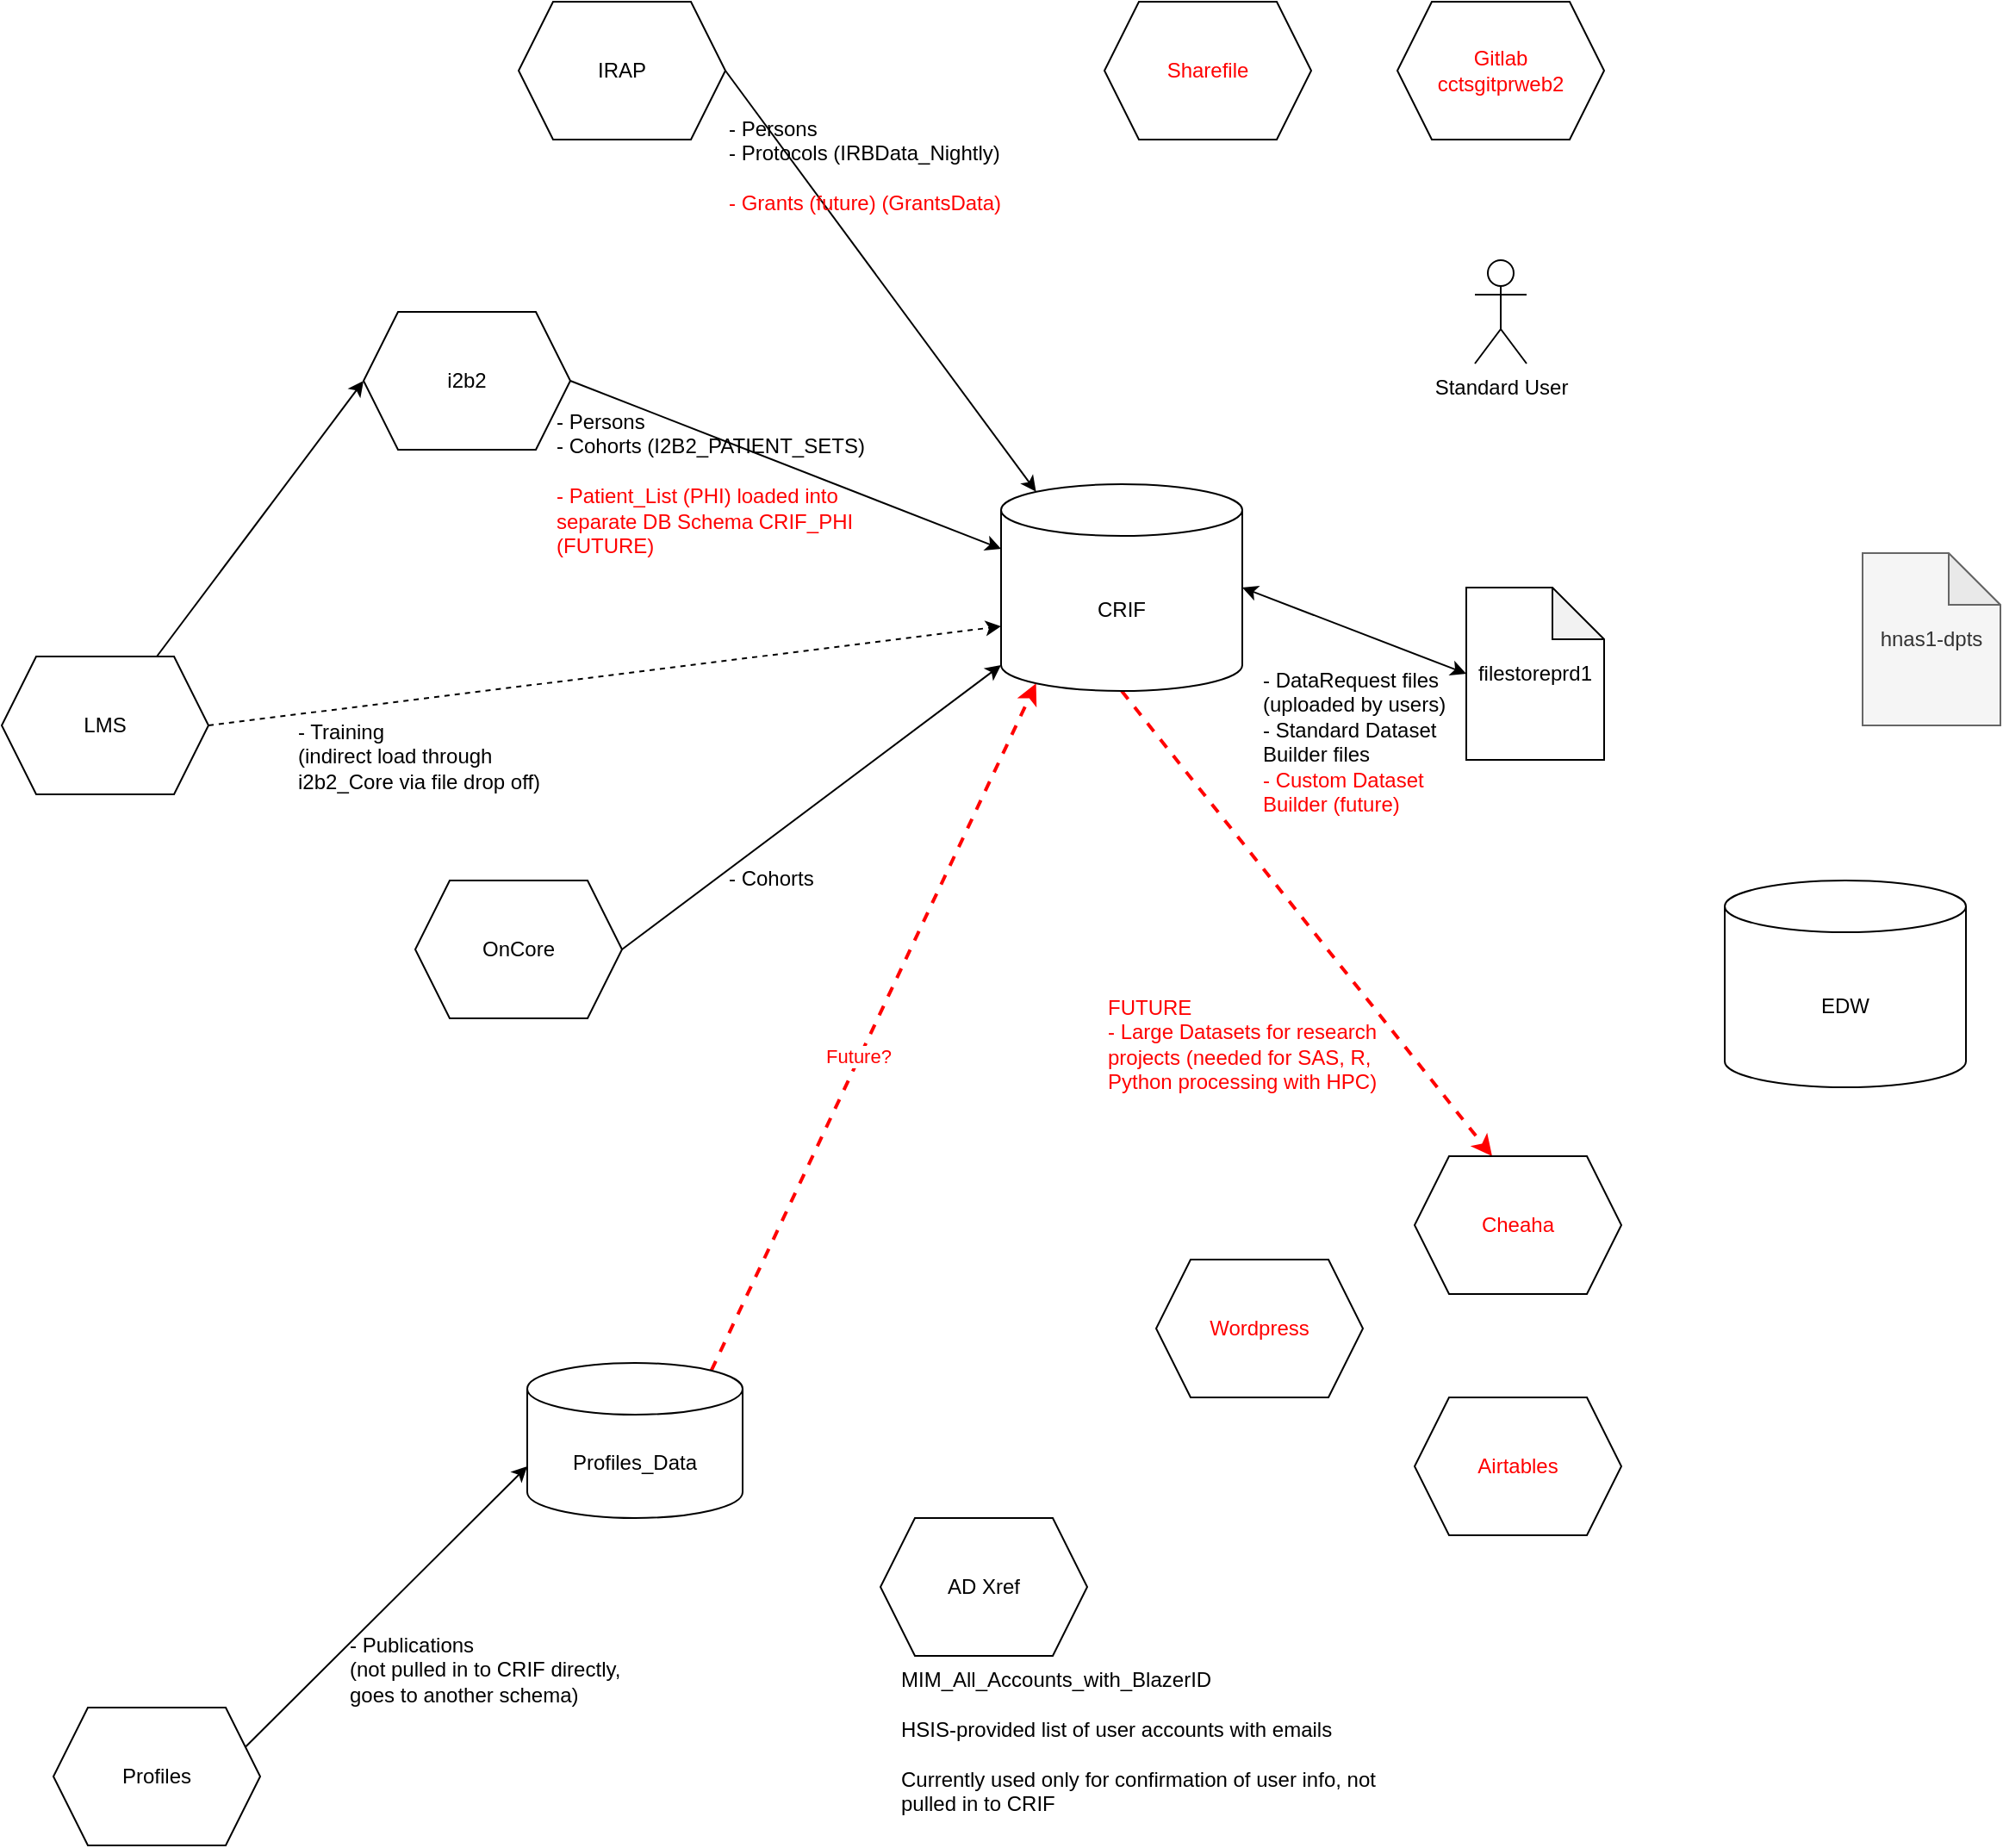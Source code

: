 <mxfile version="20.4.0" type="github">
  <diagram id="qEYMxdByzvlCK4KdYftx" name="Current V1">
    <mxGraphModel dx="2143" dy="909" grid="1" gridSize="10" guides="1" tooltips="1" connect="1" arrows="1" fold="1" page="1" pageScale="1" pageWidth="850" pageHeight="1100" math="0" shadow="0">
      <root>
        <mxCell id="0" />
        <mxCell id="1" parent="0" />
        <mxCell id="o8sro0rIO9BO8lea7rle-28" style="edgeStyle=none;rounded=0;orthogonalLoop=1;jettySize=auto;html=1;exitX=0.5;exitY=1;exitDx=0;exitDy=0;exitPerimeter=0;entryX=0.375;entryY=0;entryDx=0;entryDy=0;strokeColor=#FF0000;strokeWidth=2;fontColor=#000000;startArrow=none;startFill=0;dashed=1;" edge="1" parent="1" source="z6GyEzxZOQs208bC6jhr-1" target="o8sro0rIO9BO8lea7rle-27">
          <mxGeometry relative="1" as="geometry" />
        </mxCell>
        <mxCell id="z6GyEzxZOQs208bC6jhr-1" value="CRIF" style="shape=cylinder3;whiteSpace=wrap;html=1;boundedLbl=1;backgroundOutline=1;size=15;" parent="1" vertex="1">
          <mxGeometry x="410" y="290" width="140" height="120" as="geometry" />
        </mxCell>
        <mxCell id="o8sro0rIO9BO8lea7rle-13" style="edgeStyle=none;rounded=0;orthogonalLoop=1;jettySize=auto;html=1;exitX=1;exitY=0.5;exitDx=0;exitDy=0;entryX=0;entryY=1;entryDx=0;entryDy=-15;entryPerimeter=0;" edge="1" parent="1" source="z6GyEzxZOQs208bC6jhr-4" target="z6GyEzxZOQs208bC6jhr-1">
          <mxGeometry relative="1" as="geometry" />
        </mxCell>
        <mxCell id="z6GyEzxZOQs208bC6jhr-4" value="OnCore" style="shape=hexagon;perimeter=hexagonPerimeter2;whiteSpace=wrap;html=1;fixedSize=1;" parent="1" vertex="1">
          <mxGeometry x="70" y="520" width="120" height="80" as="geometry" />
        </mxCell>
        <mxCell id="o8sro0rIO9BO8lea7rle-9" style="edgeStyle=none;rounded=0;orthogonalLoop=1;jettySize=auto;html=1;exitX=1;exitY=0.5;exitDx=0;exitDy=0;entryX=0.145;entryY=0;entryDx=0;entryDy=4.35;entryPerimeter=0;" edge="1" parent="1" source="z6GyEzxZOQs208bC6jhr-5" target="z6GyEzxZOQs208bC6jhr-1">
          <mxGeometry relative="1" as="geometry" />
        </mxCell>
        <mxCell id="z6GyEzxZOQs208bC6jhr-5" value="IRAP" style="shape=hexagon;perimeter=hexagonPerimeter2;whiteSpace=wrap;html=1;fixedSize=1;" parent="1" vertex="1">
          <mxGeometry x="130" y="10" width="120" height="80" as="geometry" />
        </mxCell>
        <mxCell id="o8sro0rIO9BO8lea7rle-17" style="edgeStyle=none;rounded=0;orthogonalLoop=1;jettySize=auto;html=1;exitX=1;exitY=0.25;exitDx=0;exitDy=0;entryX=0;entryY=0;entryDx=0;entryDy=60;entryPerimeter=0;" edge="1" parent="1" source="z6GyEzxZOQs208bC6jhr-6" target="o8sro0rIO9BO8lea7rle-19">
          <mxGeometry relative="1" as="geometry" />
        </mxCell>
        <mxCell id="z6GyEzxZOQs208bC6jhr-6" value="Profiles" style="shape=hexagon;perimeter=hexagonPerimeter2;whiteSpace=wrap;html=1;fixedSize=1;" parent="1" vertex="1">
          <mxGeometry x="-140" y="1000" width="120" height="80" as="geometry" />
        </mxCell>
        <mxCell id="o8sro0rIO9BO8lea7rle-5" style="rounded=0;orthogonalLoop=1;jettySize=auto;html=1;entryX=0;entryY=0.5;entryDx=0;entryDy=0;" edge="1" parent="1" source="z6GyEzxZOQs208bC6jhr-7" target="o8sro0rIO9BO8lea7rle-4">
          <mxGeometry relative="1" as="geometry" />
        </mxCell>
        <mxCell id="o8sro0rIO9BO8lea7rle-15" style="rounded=0;orthogonalLoop=1;jettySize=auto;html=1;exitX=1;exitY=0.5;exitDx=0;exitDy=0;entryX=0;entryY=0;entryDx=0;entryDy=82.5;entryPerimeter=0;dashed=1;" edge="1" parent="1" source="z6GyEzxZOQs208bC6jhr-7" target="z6GyEzxZOQs208bC6jhr-1">
          <mxGeometry relative="1" as="geometry" />
        </mxCell>
        <mxCell id="z6GyEzxZOQs208bC6jhr-7" value="LMS" style="shape=hexagon;perimeter=hexagonPerimeter2;whiteSpace=wrap;html=1;fixedSize=1;" parent="1" vertex="1">
          <mxGeometry x="-170" y="390" width="120" height="80" as="geometry" />
        </mxCell>
        <mxCell id="z6GyEzxZOQs208bC6jhr-8" value="&lt;font color=&quot;#ff0000&quot;&gt;Gitlab&lt;br&gt;cctsgitprweb2&lt;/font&gt;" style="shape=hexagon;perimeter=hexagonPerimeter2;whiteSpace=wrap;html=1;fixedSize=1;" parent="1" vertex="1">
          <mxGeometry x="640" y="10" width="120" height="80" as="geometry" />
        </mxCell>
        <mxCell id="o8sro0rIO9BO8lea7rle-2" value="Standard User" style="shape=umlActor;verticalLabelPosition=bottom;verticalAlign=top;html=1;outlineConnect=0;" vertex="1" parent="1">
          <mxGeometry x="685" y="160" width="30" height="60" as="geometry" />
        </mxCell>
        <mxCell id="o8sro0rIO9BO8lea7rle-3" value="EDW" style="shape=cylinder3;whiteSpace=wrap;html=1;boundedLbl=1;backgroundOutline=1;size=15;" vertex="1" parent="1">
          <mxGeometry x="830" y="520" width="140" height="120" as="geometry" />
        </mxCell>
        <mxCell id="o8sro0rIO9BO8lea7rle-10" style="edgeStyle=none;rounded=0;orthogonalLoop=1;jettySize=auto;html=1;exitX=1;exitY=0.5;exitDx=0;exitDy=0;entryX=0;entryY=0;entryDx=0;entryDy=37.5;entryPerimeter=0;" edge="1" parent="1" source="o8sro0rIO9BO8lea7rle-4" target="z6GyEzxZOQs208bC6jhr-1">
          <mxGeometry relative="1" as="geometry" />
        </mxCell>
        <mxCell id="o8sro0rIO9BO8lea7rle-4" value="i2b2" style="shape=hexagon;perimeter=hexagonPerimeter2;whiteSpace=wrap;html=1;fixedSize=1;" vertex="1" parent="1">
          <mxGeometry x="40" y="190" width="120" height="80" as="geometry" />
        </mxCell>
        <mxCell id="o8sro0rIO9BO8lea7rle-8" value="" style="group" vertex="1" connectable="0" parent="1">
          <mxGeometry x="340" y="890" width="290" height="180" as="geometry" />
        </mxCell>
        <mxCell id="o8sro0rIO9BO8lea7rle-6" value="AD Xref" style="shape=hexagon;perimeter=hexagonPerimeter2;whiteSpace=wrap;html=1;fixedSize=1;" vertex="1" parent="o8sro0rIO9BO8lea7rle-8">
          <mxGeometry width="120" height="80" as="geometry" />
        </mxCell>
        <mxCell id="o8sro0rIO9BO8lea7rle-7" value="MIM_All_Accounts_with_BlazerID&lt;br&gt;&lt;br&gt;HSIS-provided list of user accounts with emails&lt;br&gt;&lt;br&gt;Currently used only for confirmation of user info, not pulled in to CRIF&amp;nbsp;" style="text;html=1;strokeColor=none;fillColor=none;align=left;verticalAlign=top;whiteSpace=wrap;rounded=0;" vertex="1" parent="o8sro0rIO9BO8lea7rle-8">
          <mxGeometry x="10" y="80" width="280" height="100" as="geometry" />
        </mxCell>
        <mxCell id="o8sro0rIO9BO8lea7rle-11" value="- Persons&lt;br&gt;- Protocols (IRBData_Nightly)&lt;br&gt;&lt;br&gt;&lt;font color=&quot;#ff0000&quot;&gt;- Grants (future) (GrantsData)&lt;/font&gt;" style="text;html=1;strokeColor=none;fillColor=none;align=left;verticalAlign=top;whiteSpace=wrap;rounded=0;" vertex="1" parent="1">
          <mxGeometry x="250" y="70" width="200" height="110" as="geometry" />
        </mxCell>
        <mxCell id="o8sro0rIO9BO8lea7rle-12" value="- Persons&lt;br&gt;- Cohorts (I2B2_PATIENT_SETS)&lt;br&gt;&lt;br&gt;&lt;font color=&quot;#ff0000&quot;&gt;- Patient_List (PHI) loaded into separate DB Schema CRIF_PHI (FUTURE)&lt;/font&gt;" style="text;html=1;strokeColor=none;fillColor=none;align=left;verticalAlign=top;whiteSpace=wrap;rounded=0;" vertex="1" parent="1">
          <mxGeometry x="150" y="240" width="190" height="110" as="geometry" />
        </mxCell>
        <mxCell id="o8sro0rIO9BO8lea7rle-14" value="- Cohorts" style="text;html=1;strokeColor=none;fillColor=none;align=left;verticalAlign=top;whiteSpace=wrap;rounded=0;" vertex="1" parent="1">
          <mxGeometry x="250" y="505" width="160" height="110" as="geometry" />
        </mxCell>
        <mxCell id="o8sro0rIO9BO8lea7rle-16" value="- Training&lt;br&gt;(indirect load through i2b2_Core via file drop off)" style="text;html=1;strokeColor=none;fillColor=none;align=left;verticalAlign=top;whiteSpace=wrap;rounded=0;" vertex="1" parent="1">
          <mxGeometry y="420" width="160" height="110" as="geometry" />
        </mxCell>
        <mxCell id="o8sro0rIO9BO8lea7rle-18" value="- Publications&lt;br&gt;(not pulled in to CRIF directly, goes to another schema)" style="text;html=1;strokeColor=none;fillColor=none;align=left;verticalAlign=top;whiteSpace=wrap;rounded=0;" vertex="1" parent="1">
          <mxGeometry x="30" y="950" width="160" height="110" as="geometry" />
        </mxCell>
        <mxCell id="o8sro0rIO9BO8lea7rle-21" style="edgeStyle=none;rounded=0;orthogonalLoop=1;jettySize=auto;html=1;exitX=0.855;exitY=0;exitDx=0;exitDy=4.35;exitPerimeter=0;entryX=0.145;entryY=1;entryDx=0;entryDy=-4.35;entryPerimeter=0;dashed=1;fontColor=#000000;strokeColor=#FF0000;strokeWidth=2;" edge="1" parent="1" source="o8sro0rIO9BO8lea7rle-19" target="z6GyEzxZOQs208bC6jhr-1">
          <mxGeometry relative="1" as="geometry" />
        </mxCell>
        <mxCell id="o8sro0rIO9BO8lea7rle-22" value="&lt;font color=&quot;#ff0000&quot;&gt;Future?&lt;/font&gt;" style="edgeLabel;html=1;align=center;verticalAlign=middle;resizable=0;points=[];fontColor=#000000;" vertex="1" connectable="0" parent="o8sro0rIO9BO8lea7rle-21">
          <mxGeometry x="-0.086" y="1" relative="1" as="geometry">
            <mxPoint as="offset" />
          </mxGeometry>
        </mxCell>
        <mxCell id="o8sro0rIO9BO8lea7rle-19" value="Profiles_Data" style="shape=cylinder3;whiteSpace=wrap;html=1;boundedLbl=1;backgroundOutline=1;size=15;fontColor=#000000;" vertex="1" parent="1">
          <mxGeometry x="135" y="800" width="125" height="90" as="geometry" />
        </mxCell>
        <mxCell id="o8sro0rIO9BO8lea7rle-23" value="hnas1-dpts" style="shape=note;whiteSpace=wrap;html=1;backgroundOutline=1;darkOpacity=0.05;fontColor=#333333;fillColor=#f5f5f5;strokeColor=#666666;" vertex="1" parent="1">
          <mxGeometry x="910" y="330" width="80" height="100" as="geometry" />
        </mxCell>
        <mxCell id="o8sro0rIO9BO8lea7rle-25" style="edgeStyle=none;rounded=0;orthogonalLoop=1;jettySize=auto;html=1;exitX=0;exitY=0.5;exitDx=0;exitDy=0;exitPerimeter=0;entryX=1;entryY=0.5;entryDx=0;entryDy=0;entryPerimeter=0;strokeColor=#000000;strokeWidth=1;fontColor=#000000;startArrow=classic;startFill=1;" edge="1" parent="1" source="o8sro0rIO9BO8lea7rle-24" target="z6GyEzxZOQs208bC6jhr-1">
          <mxGeometry relative="1" as="geometry" />
        </mxCell>
        <mxCell id="o8sro0rIO9BO8lea7rle-24" value="filestoreprd1" style="shape=note;whiteSpace=wrap;html=1;backgroundOutline=1;darkOpacity=0.05;" vertex="1" parent="1">
          <mxGeometry x="680" y="350" width="80" height="100" as="geometry" />
        </mxCell>
        <mxCell id="o8sro0rIO9BO8lea7rle-26" value="- DataRequest files (uploaded by users)&lt;br&gt;- Standard Dataset Builder files&lt;br&gt;&lt;font color=&quot;#ff0000&quot;&gt;- Custom Dataset Builder (future)&lt;/font&gt;" style="text;html=1;strokeColor=none;fillColor=none;align=left;verticalAlign=top;whiteSpace=wrap;rounded=0;" vertex="1" parent="1">
          <mxGeometry x="560" y="390" width="120" height="110" as="geometry" />
        </mxCell>
        <mxCell id="o8sro0rIO9BO8lea7rle-27" value="Cheaha" style="shape=hexagon;perimeter=hexagonPerimeter2;whiteSpace=wrap;html=1;fixedSize=1;fontColor=#FF0000;" vertex="1" parent="1">
          <mxGeometry x="650" y="680" width="120" height="80" as="geometry" />
        </mxCell>
        <mxCell id="o8sro0rIO9BO8lea7rle-29" value="FUTURE&lt;br&gt;- Large Datasets for research projects (needed for SAS, R, Python processing with HPC)" style="text;html=1;strokeColor=none;fillColor=none;align=left;verticalAlign=top;whiteSpace=wrap;rounded=0;fontColor=#FF0000;" vertex="1" parent="1">
          <mxGeometry x="470" y="580" width="160" height="110" as="geometry" />
        </mxCell>
        <mxCell id="o8sro0rIO9BO8lea7rle-30" value="Sharefile" style="shape=hexagon;perimeter=hexagonPerimeter2;whiteSpace=wrap;html=1;fixedSize=1;fontColor=#FF0000;" vertex="1" parent="1">
          <mxGeometry x="470" y="10" width="120" height="80" as="geometry" />
        </mxCell>
        <mxCell id="o8sro0rIO9BO8lea7rle-31" value="Wordpress" style="shape=hexagon;perimeter=hexagonPerimeter2;whiteSpace=wrap;html=1;fixedSize=1;fontColor=#FF0000;" vertex="1" parent="1">
          <mxGeometry x="500" y="740" width="120" height="80" as="geometry" />
        </mxCell>
        <mxCell id="o8sro0rIO9BO8lea7rle-32" value="Airtables" style="shape=hexagon;perimeter=hexagonPerimeter2;whiteSpace=wrap;html=1;fixedSize=1;fontColor=#FF0000;" vertex="1" parent="1">
          <mxGeometry x="650" y="820" width="120" height="80" as="geometry" />
        </mxCell>
      </root>
    </mxGraphModel>
  </diagram>
</mxfile>
